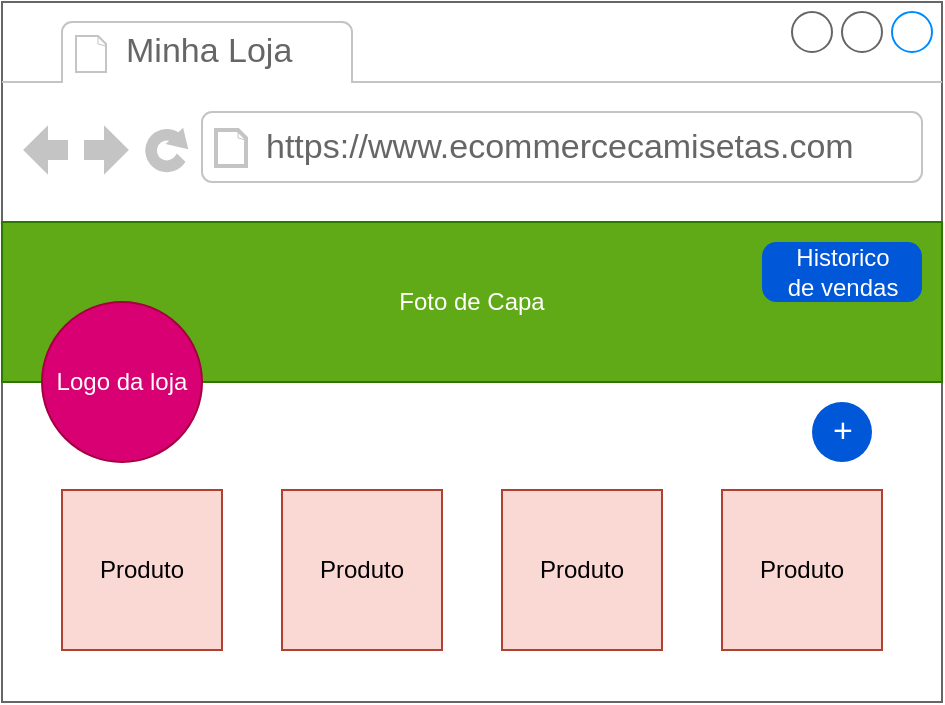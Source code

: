 <mxfile version="14.2.9" type="device"><diagram id="9oPhRlDl6l7aCbEVJMq-" name="Page-1"><mxGraphModel dx="321" dy="325" grid="1" gridSize="10" guides="1" tooltips="1" connect="1" arrows="1" fold="1" page="1" pageScale="1" pageWidth="1169" pageHeight="827" math="0" shadow="0"><root><mxCell id="0"/><mxCell id="1" parent="0"/><mxCell id="5VSTpUTCfJHGxxilbwEO-1" value="" style="strokeWidth=1;shadow=0;dashed=0;align=center;html=1;shape=mxgraph.mockup.containers.browserWindow;rSize=0;strokeColor=#666666;strokeColor2=#008cff;strokeColor3=#c4c4c4;mainText=,;recursiveResize=0;" parent="1" vertex="1"><mxGeometry x="10" y="90" width="470" height="350" as="geometry"/></mxCell><mxCell id="5VSTpUTCfJHGxxilbwEO-2" value="Minha Loja" style="strokeWidth=1;shadow=0;dashed=0;align=center;html=1;shape=mxgraph.mockup.containers.anchor;fontSize=17;fontColor=#666666;align=left;" parent="5VSTpUTCfJHGxxilbwEO-1" vertex="1"><mxGeometry x="60" y="12" width="110" height="26" as="geometry"/></mxCell><mxCell id="5VSTpUTCfJHGxxilbwEO-3" value="https://www.ecommercecamisetas.com" style="strokeWidth=1;shadow=0;dashed=0;align=center;html=1;shape=mxgraph.mockup.containers.anchor;rSize=0;fontSize=17;fontColor=#666666;align=left;" parent="5VSTpUTCfJHGxxilbwEO-1" vertex="1"><mxGeometry x="130" y="60" width="300" height="26" as="geometry"/></mxCell><mxCell id="5VSTpUTCfJHGxxilbwEO-5" value="Foto de Capa" style="rounded=0;whiteSpace=wrap;html=1;fillColor=#60a917;strokeColor=#2D7600;fontColor=#ffffff;" parent="5VSTpUTCfJHGxxilbwEO-1" vertex="1"><mxGeometry y="110" width="470" height="80" as="geometry"/></mxCell><mxCell id="5VSTpUTCfJHGxxilbwEO-6" value="Logo da loja" style="ellipse;whiteSpace=wrap;html=1;aspect=fixed;fillColor=#d80073;strokeColor=#A50040;fontColor=#ffffff;" parent="5VSTpUTCfJHGxxilbwEO-1" vertex="1"><mxGeometry x="20" y="150" width="80" height="80" as="geometry"/></mxCell><mxCell id="5VSTpUTCfJHGxxilbwEO-7" value="Produto" style="whiteSpace=wrap;html=1;aspect=fixed;fillColor=#fad9d5;strokeColor=#ae4132;" parent="5VSTpUTCfJHGxxilbwEO-1" vertex="1"><mxGeometry x="30" y="244" width="80" height="80" as="geometry"/></mxCell><mxCell id="5VSTpUTCfJHGxxilbwEO-8" value="&lt;span&gt;Produto&lt;/span&gt;" style="whiteSpace=wrap;html=1;aspect=fixed;fillColor=#fad9d5;strokeColor=#ae4132;" parent="5VSTpUTCfJHGxxilbwEO-1" vertex="1"><mxGeometry x="140" y="244" width="80" height="80" as="geometry"/></mxCell><mxCell id="5VSTpUTCfJHGxxilbwEO-9" value="&lt;span&gt;Produto&lt;/span&gt;" style="whiteSpace=wrap;html=1;aspect=fixed;fillColor=#fad9d5;strokeColor=#ae4132;" parent="5VSTpUTCfJHGxxilbwEO-1" vertex="1"><mxGeometry x="250" y="244" width="80" height="80" as="geometry"/></mxCell><mxCell id="5VSTpUTCfJHGxxilbwEO-11" value="&lt;span&gt;Produto&lt;/span&gt;" style="whiteSpace=wrap;html=1;aspect=fixed;fillColor=#fad9d5;strokeColor=#ae4132;" parent="5VSTpUTCfJHGxxilbwEO-1" vertex="1"><mxGeometry x="360" y="244" width="80" height="80" as="geometry"/></mxCell><mxCell id="5VSTpUTCfJHGxxilbwEO-20" value="Historico &lt;br&gt;de vendas" style="rounded=1;fillColor=#0057D8;align=center;strokeColor=none;html=1;fontColor=#ffffff;fontSize=12;arcSize=24;" parent="5VSTpUTCfJHGxxilbwEO-1" vertex="1"><mxGeometry x="380" y="120" width="80" height="30" as="geometry"/></mxCell><mxCell id="5VSTpUTCfJHGxxilbwEO-23" value="&lt;font style=&quot;font-size: 17px&quot;&gt;+&lt;/font&gt;" style="rounded=1;fillColor=#0057D8;align=center;strokeColor=none;html=1;fontColor=#ffffff;fontSize=12;arcSize=50;" parent="5VSTpUTCfJHGxxilbwEO-1" vertex="1"><mxGeometry x="405" y="200" width="30" height="30" as="geometry"/></mxCell></root></mxGraphModel></diagram></mxfile>